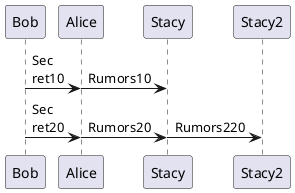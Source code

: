 {
  "sha1": "fmm40a93ajziwir2wmx5vqavpepcjvw",
  "insertion": {
    "when": "2024-06-01T09:03:06.373Z",
    "url": "http://forum.plantuml.net/6438/teoz-doesnt-work-in-a-group-or-alt",
    "user": "plantuml@gmail.com"
  }
}
@startuml
!pragma teoz true
Bob -> Alice : Sec\nret10
& Alice -> Stacy : Rumors10

Bob -> Alice : Sec\nret20
& Alice -> Stacy : Rumors20
& Stacy -> Stacy2 : Rumors220




@enduml
